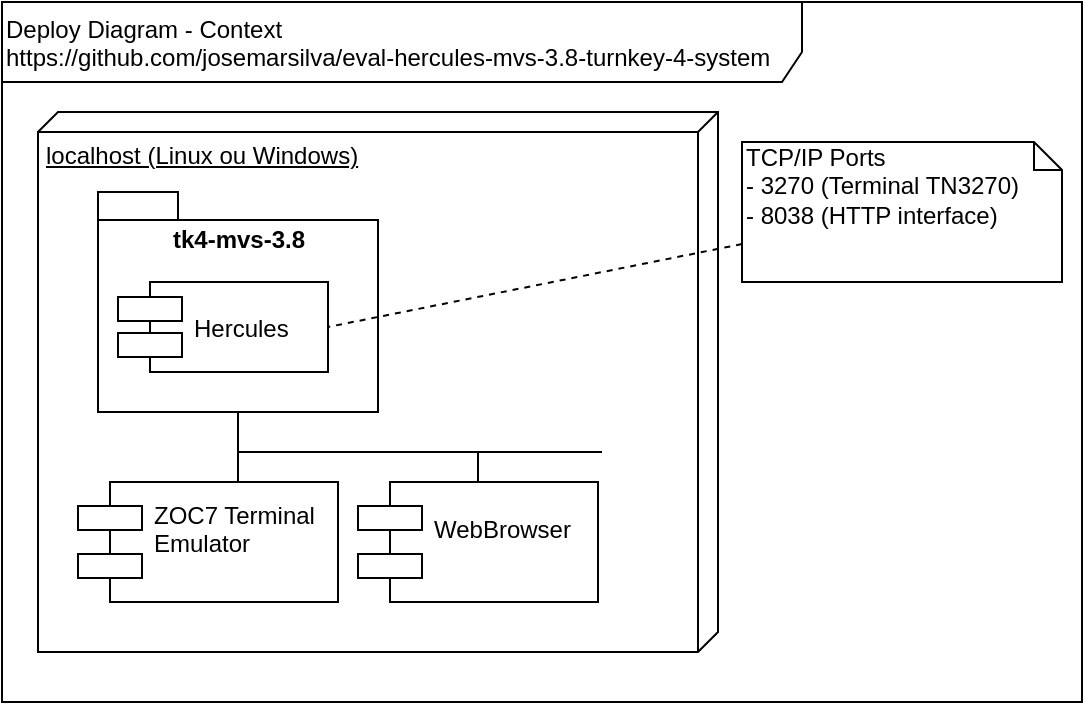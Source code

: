 <mxfile version="10.7.9" type="device"><diagram id="fMGpiNhVeqn0YMsLJxzh" name="Página-1"><mxGraphModel dx="840" dy="536" grid="1" gridSize="10" guides="1" tooltips="1" connect="1" arrows="1" fold="1" page="1" pageScale="1" pageWidth="827" pageHeight="1169" math="0" shadow="0"><root><mxCell id="0"/><mxCell id="1" parent="0"/><mxCell id="6OetropUeBoLzL2Sj7KS-1" value="Deploy Diagram - Context&lt;br&gt;https://github.com/josemarsilva/eval-hercules-mvs-3.8-turnkey-4-system&lt;br&gt;" style="shape=umlFrame;whiteSpace=wrap;html=1;width=400;height=40;verticalAlign=top;align=left;" parent="1" vertex="1"><mxGeometry x="10" y="10" width="540" height="350" as="geometry"/></mxCell><mxCell id="NNuIQbcpsFkkkyfnrant-1" value="localhost (Linux ou Windows)" style="verticalAlign=top;align=left;spacingTop=8;spacingLeft=2;spacingRight=12;shape=cube;size=10;direction=south;fontStyle=4;html=1;" parent="1" vertex="1"><mxGeometry x="28" y="65" width="340" height="270" as="geometry"/></mxCell><mxCell id="0e3bPRr6u5_BrfYvAHHE-1" value="tk4-mvs-3.8" style="shape=folder;fontStyle=1;spacingTop=10;tabWidth=40;tabHeight=14;tabPosition=left;html=1;verticalAlign=top;" parent="1" vertex="1"><mxGeometry x="58" y="105" width="140" height="110" as="geometry"/></mxCell><mxCell id="NNuIQbcpsFkkkyfnrant-2" value="Hercules" style="shape=component;align=left;spacingLeft=36;" parent="1" vertex="1"><mxGeometry x="68" y="150" width="105" height="45" as="geometry"/></mxCell><mxCell id="0e3bPRr6u5_BrfYvAHHE-2" style="edgeStyle=orthogonalEdgeStyle;rounded=0;orthogonalLoop=1;jettySize=auto;html=1;exitX=0.5;exitY=0;exitDx=0;exitDy=0;entryX=0.5;entryY=1;entryDx=0;entryDy=0;entryPerimeter=0;endArrow=none;endFill=0;" parent="1" source="NNuIQbcpsFkkkyfnrant-3" target="0e3bPRr6u5_BrfYvAHHE-1" edge="1"><mxGeometry relative="1" as="geometry"/></mxCell><mxCell id="NNuIQbcpsFkkkyfnrant-3" value="ZOC7 Terminal&#10;Emulator&#10;" style="shape=component;align=left;spacingLeft=36;" parent="1" vertex="1"><mxGeometry x="48" y="250" width="130" height="60" as="geometry"/></mxCell><mxCell id="QhwE0U-yEbw6wATUf786-2" style="rounded=0;orthogonalLoop=1;jettySize=auto;html=1;exitX=0.5;exitY=0;exitDx=0;exitDy=0;endArrow=none;endFill=0;entryX=0.5;entryY=1;entryDx=0;entryDy=0;entryPerimeter=0;edgeStyle=orthogonalEdgeStyle;" edge="1" parent="1" source="QhwE0U-yEbw6wATUf786-1" target="0e3bPRr6u5_BrfYvAHHE-1"><mxGeometry relative="1" as="geometry"><Array as="points"><mxPoint x="310" y="235"/><mxPoint x="190" y="235"/></Array></mxGeometry></mxCell><mxCell id="QhwE0U-yEbw6wATUf786-1" value="WebBrowser&#10;" style="shape=component;align=left;spacingLeft=36;" vertex="1" parent="1"><mxGeometry x="188" y="250" width="120" height="60" as="geometry"/></mxCell><mxCell id="QhwE0U-yEbw6wATUf786-4" style="rounded=0;orthogonalLoop=1;jettySize=auto;html=1;entryX=1;entryY=0.5;entryDx=0;entryDy=0;endArrow=none;endFill=0;dashed=1;" edge="1" parent="1" source="QhwE0U-yEbw6wATUf786-3" target="NNuIQbcpsFkkkyfnrant-2"><mxGeometry relative="1" as="geometry"/></mxCell><mxCell id="QhwE0U-yEbw6wATUf786-3" value="TCP/IP Ports&lt;br&gt;- 3270 (Terminal TN3270)&lt;br&gt;- 8038 (HTTP interface)&lt;br&gt;" style="shape=note;whiteSpace=wrap;html=1;size=14;verticalAlign=top;align=left;spacingTop=-6;" vertex="1" parent="1"><mxGeometry x="380" y="80" width="160" height="70" as="geometry"/></mxCell></root></mxGraphModel></diagram></mxfile>